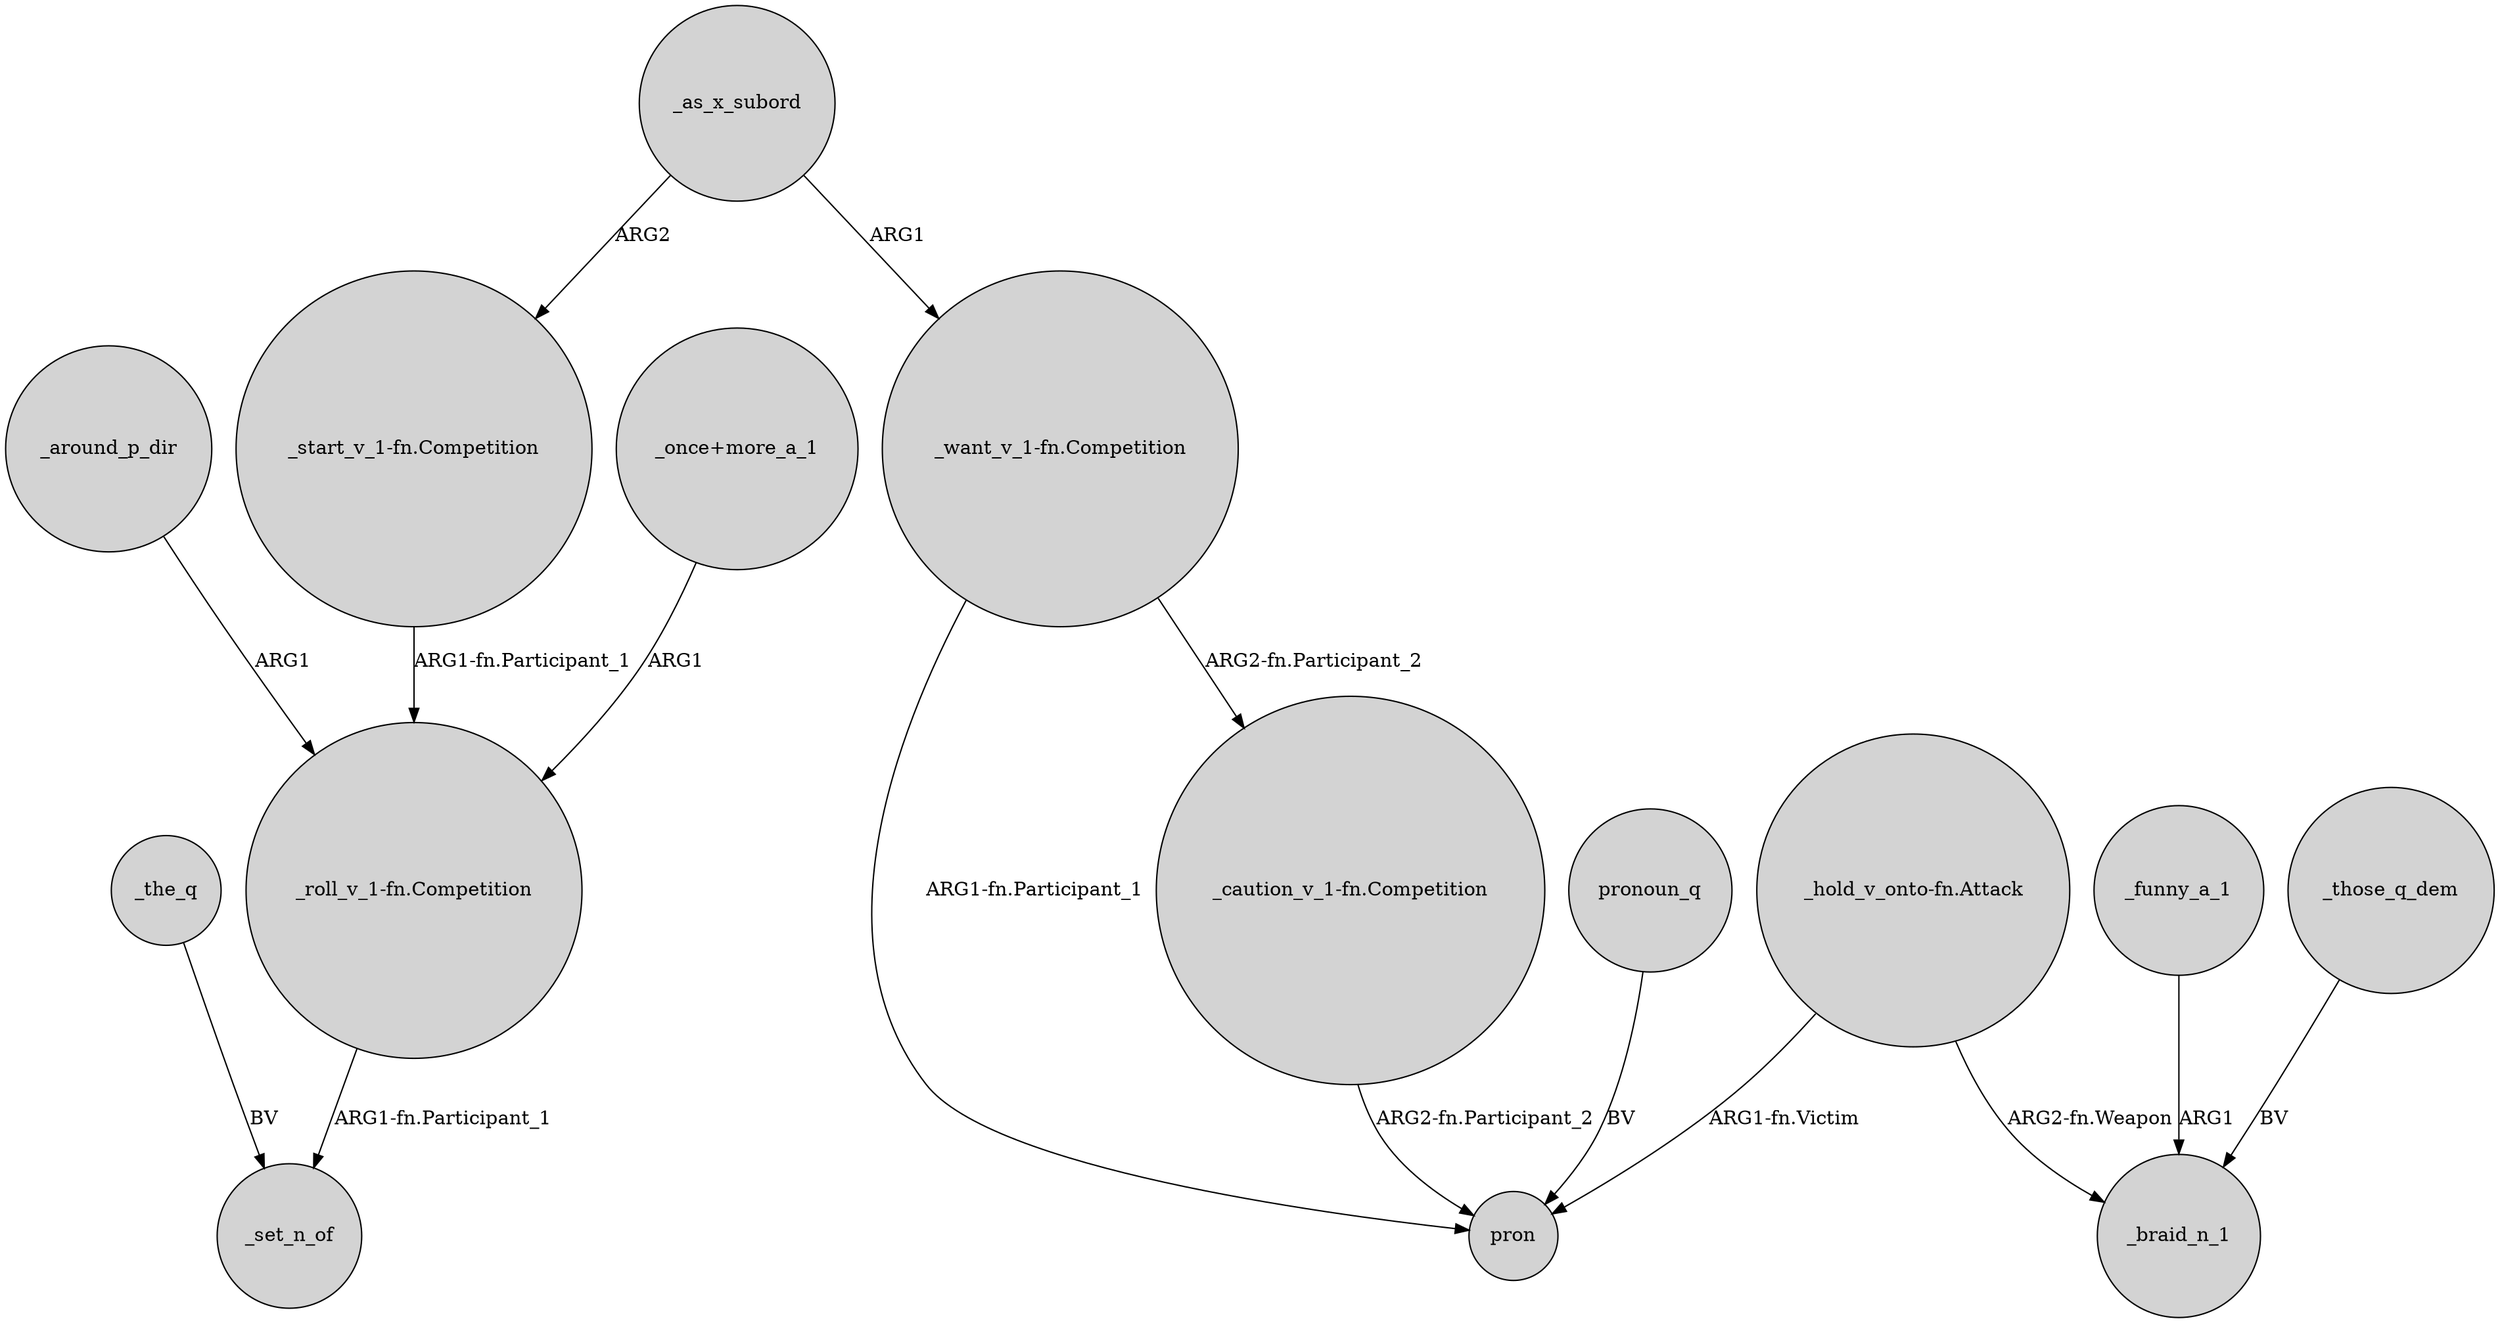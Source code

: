 digraph {
	node [shape=circle style=filled]
	"_start_v_1-fn.Competition" -> "_roll_v_1-fn.Competition" [label="ARG1-fn.Participant_1"]
	"_roll_v_1-fn.Competition" -> _set_n_of [label="ARG1-fn.Participant_1"]
	_the_q -> _set_n_of [label=BV]
	"_want_v_1-fn.Competition" -> "_caution_v_1-fn.Competition" [label="ARG2-fn.Participant_2"]
	_as_x_subord -> "_want_v_1-fn.Competition" [label=ARG1]
	"_hold_v_onto-fn.Attack" -> _braid_n_1 [label="ARG2-fn.Weapon"]
	_as_x_subord -> "_start_v_1-fn.Competition" [label=ARG2]
	_funny_a_1 -> _braid_n_1 [label=ARG1]
	"_caution_v_1-fn.Competition" -> pron [label="ARG2-fn.Participant_2"]
	pronoun_q -> pron [label=BV]
	"_once+more_a_1" -> "_roll_v_1-fn.Competition" [label=ARG1]
	_those_q_dem -> _braid_n_1 [label=BV]
	"_hold_v_onto-fn.Attack" -> pron [label="ARG1-fn.Victim"]
	_around_p_dir -> "_roll_v_1-fn.Competition" [label=ARG1]
	"_want_v_1-fn.Competition" -> pron [label="ARG1-fn.Participant_1"]
}

